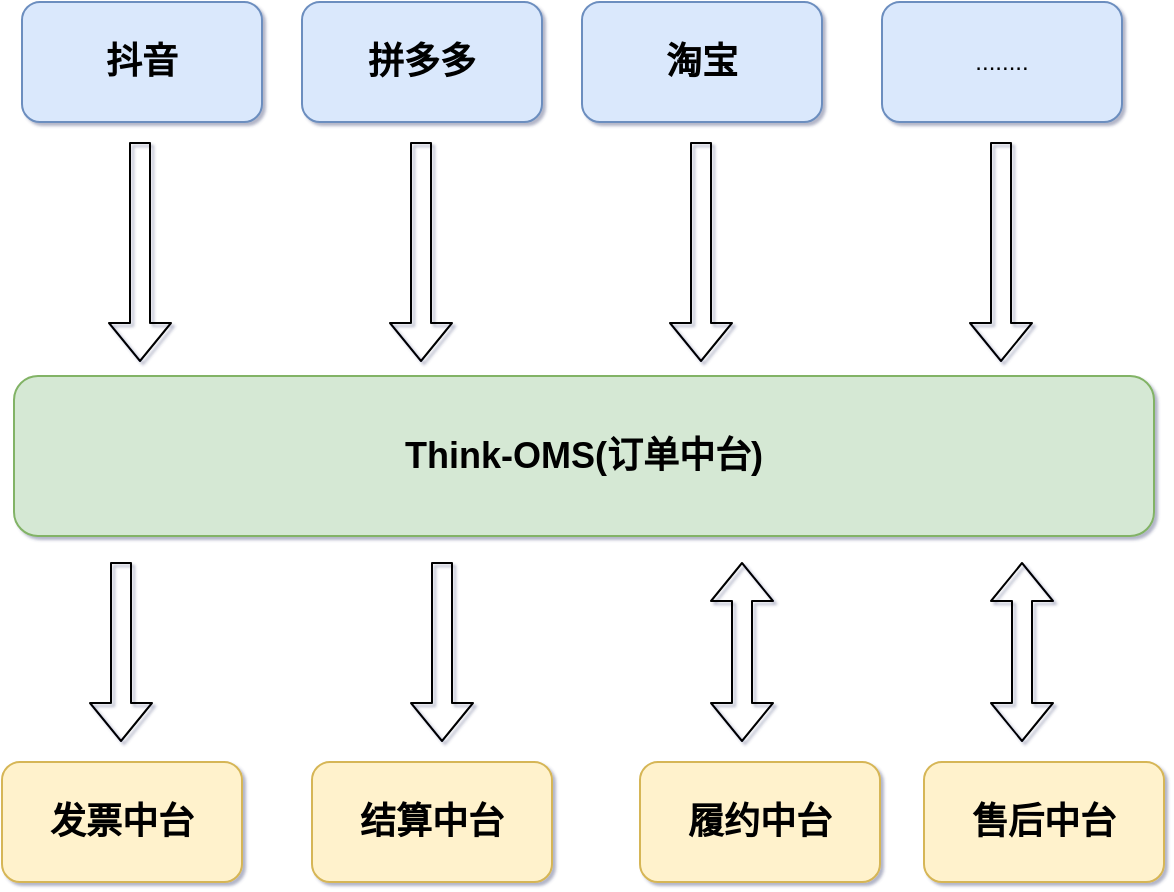 <mxfile version="14.5.1" type="device"><diagram name="Page-1" id="10a91c8b-09ff-31b1-d368-03940ed4cc9e"><mxGraphModel dx="1422" dy="822" grid="0" gridSize="10" guides="1" tooltips="1" connect="1" arrows="1" fold="1" page="0" pageScale="1" pageWidth="1100" pageHeight="850" background="#ffffff" math="0" shadow="1"><root><mxCell id="0"/><mxCell id="1" parent="0"/><mxCell id="aU8tX5HKnsVl1go-Ehwd-1" value="&lt;font style=&quot;font-size: 18px&quot;&gt;&lt;b&gt;抖音&lt;/b&gt;&lt;/font&gt;" style="rounded=1;whiteSpace=wrap;html=1;fillColor=#dae8fc;strokeColor=#6c8ebf;" vertex="1" parent="1"><mxGeometry x="230" y="100" width="120" height="60" as="geometry"/></mxCell><mxCell id="aU8tX5HKnsVl1go-Ehwd-3" value="" style="shape=flexArrow;endArrow=classic;html=1;" edge="1" parent="1"><mxGeometry width="50" height="50" relative="1" as="geometry"><mxPoint x="289" y="170" as="sourcePoint"/><mxPoint x="289" y="280" as="targetPoint"/></mxGeometry></mxCell><mxCell id="aU8tX5HKnsVl1go-Ehwd-5" value="&lt;font style=&quot;font-size: 18px&quot;&gt;&lt;b&gt;Think-OMS(订单中台)&lt;/b&gt;&lt;/font&gt;" style="rounded=1;whiteSpace=wrap;html=1;fillColor=#d5e8d4;strokeColor=#82b366;" vertex="1" parent="1"><mxGeometry x="226" y="287" width="570" height="80" as="geometry"/></mxCell><mxCell id="aU8tX5HKnsVl1go-Ehwd-6" value="&lt;b&gt;&lt;font style=&quot;font-size: 18px&quot;&gt;拼多多&lt;/font&gt;&lt;/b&gt;" style="rounded=1;whiteSpace=wrap;html=1;fillColor=#dae8fc;strokeColor=#6c8ebf;" vertex="1" parent="1"><mxGeometry x="370" y="100" width="120" height="60" as="geometry"/></mxCell><mxCell id="aU8tX5HKnsVl1go-Ehwd-7" value="&lt;font style=&quot;font-size: 18px&quot;&gt;&lt;b&gt;淘宝&lt;/b&gt;&lt;/font&gt;" style="rounded=1;whiteSpace=wrap;html=1;fillColor=#dae8fc;strokeColor=#6c8ebf;" vertex="1" parent="1"><mxGeometry x="510" y="100" width="120" height="60" as="geometry"/></mxCell><mxCell id="aU8tX5HKnsVl1go-Ehwd-8" value="........" style="rounded=1;whiteSpace=wrap;html=1;fillColor=#dae8fc;strokeColor=#6c8ebf;" vertex="1" parent="1"><mxGeometry x="660" y="100" width="120" height="60" as="geometry"/></mxCell><mxCell id="aU8tX5HKnsVl1go-Ehwd-9" value="" style="shape=flexArrow;endArrow=classic;html=1;" edge="1" parent="1"><mxGeometry width="50" height="50" relative="1" as="geometry"><mxPoint x="429.5" y="170" as="sourcePoint"/><mxPoint x="429.5" y="280" as="targetPoint"/></mxGeometry></mxCell><mxCell id="aU8tX5HKnsVl1go-Ehwd-10" value="" style="shape=flexArrow;endArrow=classic;html=1;" edge="1" parent="1"><mxGeometry width="50" height="50" relative="1" as="geometry"><mxPoint x="569.5" y="170" as="sourcePoint"/><mxPoint x="569.5" y="280" as="targetPoint"/></mxGeometry></mxCell><mxCell id="aU8tX5HKnsVl1go-Ehwd-11" value="" style="shape=flexArrow;endArrow=classic;html=1;" edge="1" parent="1"><mxGeometry width="50" height="50" relative="1" as="geometry"><mxPoint x="719.5" y="170" as="sourcePoint"/><mxPoint x="719.5" y="280" as="targetPoint"/></mxGeometry></mxCell><mxCell id="aU8tX5HKnsVl1go-Ehwd-13" value="&lt;font style=&quot;font-size: 18px&quot;&gt;&lt;b&gt;发票中台&lt;/b&gt;&lt;/font&gt;" style="rounded=1;whiteSpace=wrap;html=1;fillColor=#fff2cc;strokeColor=#d6b656;" vertex="1" parent="1"><mxGeometry x="220" y="480" width="120" height="60" as="geometry"/></mxCell><mxCell id="aU8tX5HKnsVl1go-Ehwd-14" value="&lt;font style=&quot;font-size: 18px&quot;&gt;&lt;span&gt;结算中台&lt;/span&gt;&lt;/font&gt;" style="rounded=1;whiteSpace=wrap;html=1;fillColor=#fff2cc;strokeColor=#d6b656;fontStyle=1" vertex="1" parent="1"><mxGeometry x="375" y="480" width="120" height="60" as="geometry"/></mxCell><mxCell id="aU8tX5HKnsVl1go-Ehwd-15" value="&lt;font style=&quot;font-size: 18px&quot;&gt;&lt;b&gt;履约中台&lt;/b&gt;&lt;/font&gt;" style="rounded=1;whiteSpace=wrap;html=1;fillColor=#fff2cc;strokeColor=#d6b656;" vertex="1" parent="1"><mxGeometry x="539" y="480" width="120" height="60" as="geometry"/></mxCell><mxCell id="aU8tX5HKnsVl1go-Ehwd-16" value="&lt;font style=&quot;font-size: 18px&quot;&gt;&lt;b&gt;售后中台&lt;/b&gt;&lt;/font&gt;" style="rounded=1;whiteSpace=wrap;html=1;fillColor=#fff2cc;strokeColor=#d6b656;" vertex="1" parent="1"><mxGeometry x="681" y="480" width="120" height="60" as="geometry"/></mxCell><mxCell id="aU8tX5HKnsVl1go-Ehwd-18" value="" style="shape=flexArrow;endArrow=classic;startArrow=classic;html=1;" edge="1" parent="1"><mxGeometry width="50" height="50" relative="1" as="geometry"><mxPoint x="590" y="470" as="sourcePoint"/><mxPoint x="590" y="380" as="targetPoint"/></mxGeometry></mxCell><mxCell id="aU8tX5HKnsVl1go-Ehwd-19" value="" style="shape=flexArrow;endArrow=classic;html=1;" edge="1" parent="1"><mxGeometry width="50" height="50" relative="1" as="geometry"><mxPoint x="279.5" y="380" as="sourcePoint"/><mxPoint x="279.5" y="470" as="targetPoint"/></mxGeometry></mxCell><mxCell id="aU8tX5HKnsVl1go-Ehwd-20" value="" style="shape=flexArrow;endArrow=classic;html=1;" edge="1" parent="1"><mxGeometry width="50" height="50" relative="1" as="geometry"><mxPoint x="440" y="380" as="sourcePoint"/><mxPoint x="440" y="470" as="targetPoint"/></mxGeometry></mxCell><mxCell id="aU8tX5HKnsVl1go-Ehwd-21" value="" style="shape=flexArrow;endArrow=classic;startArrow=classic;html=1;" edge="1" parent="1"><mxGeometry width="50" height="50" relative="1" as="geometry"><mxPoint x="730" y="470" as="sourcePoint"/><mxPoint x="730" y="380" as="targetPoint"/></mxGeometry></mxCell></root></mxGraphModel></diagram></mxfile>